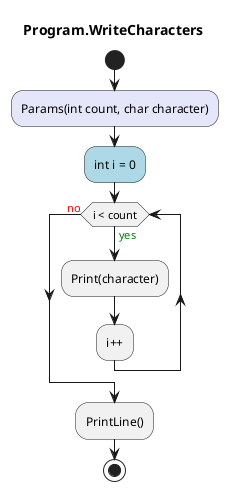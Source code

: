 @startuml Program.WriteCharacters
title Program.WriteCharacters
start
#Lavender:Params(int count, char character);
#LightBlue:int i = 0;
while (i < count) is (<color:green>yes)
    :Print(character);
:i++;
endwhile (<color:red>no)
:PrintLine();
stop
@enduml
